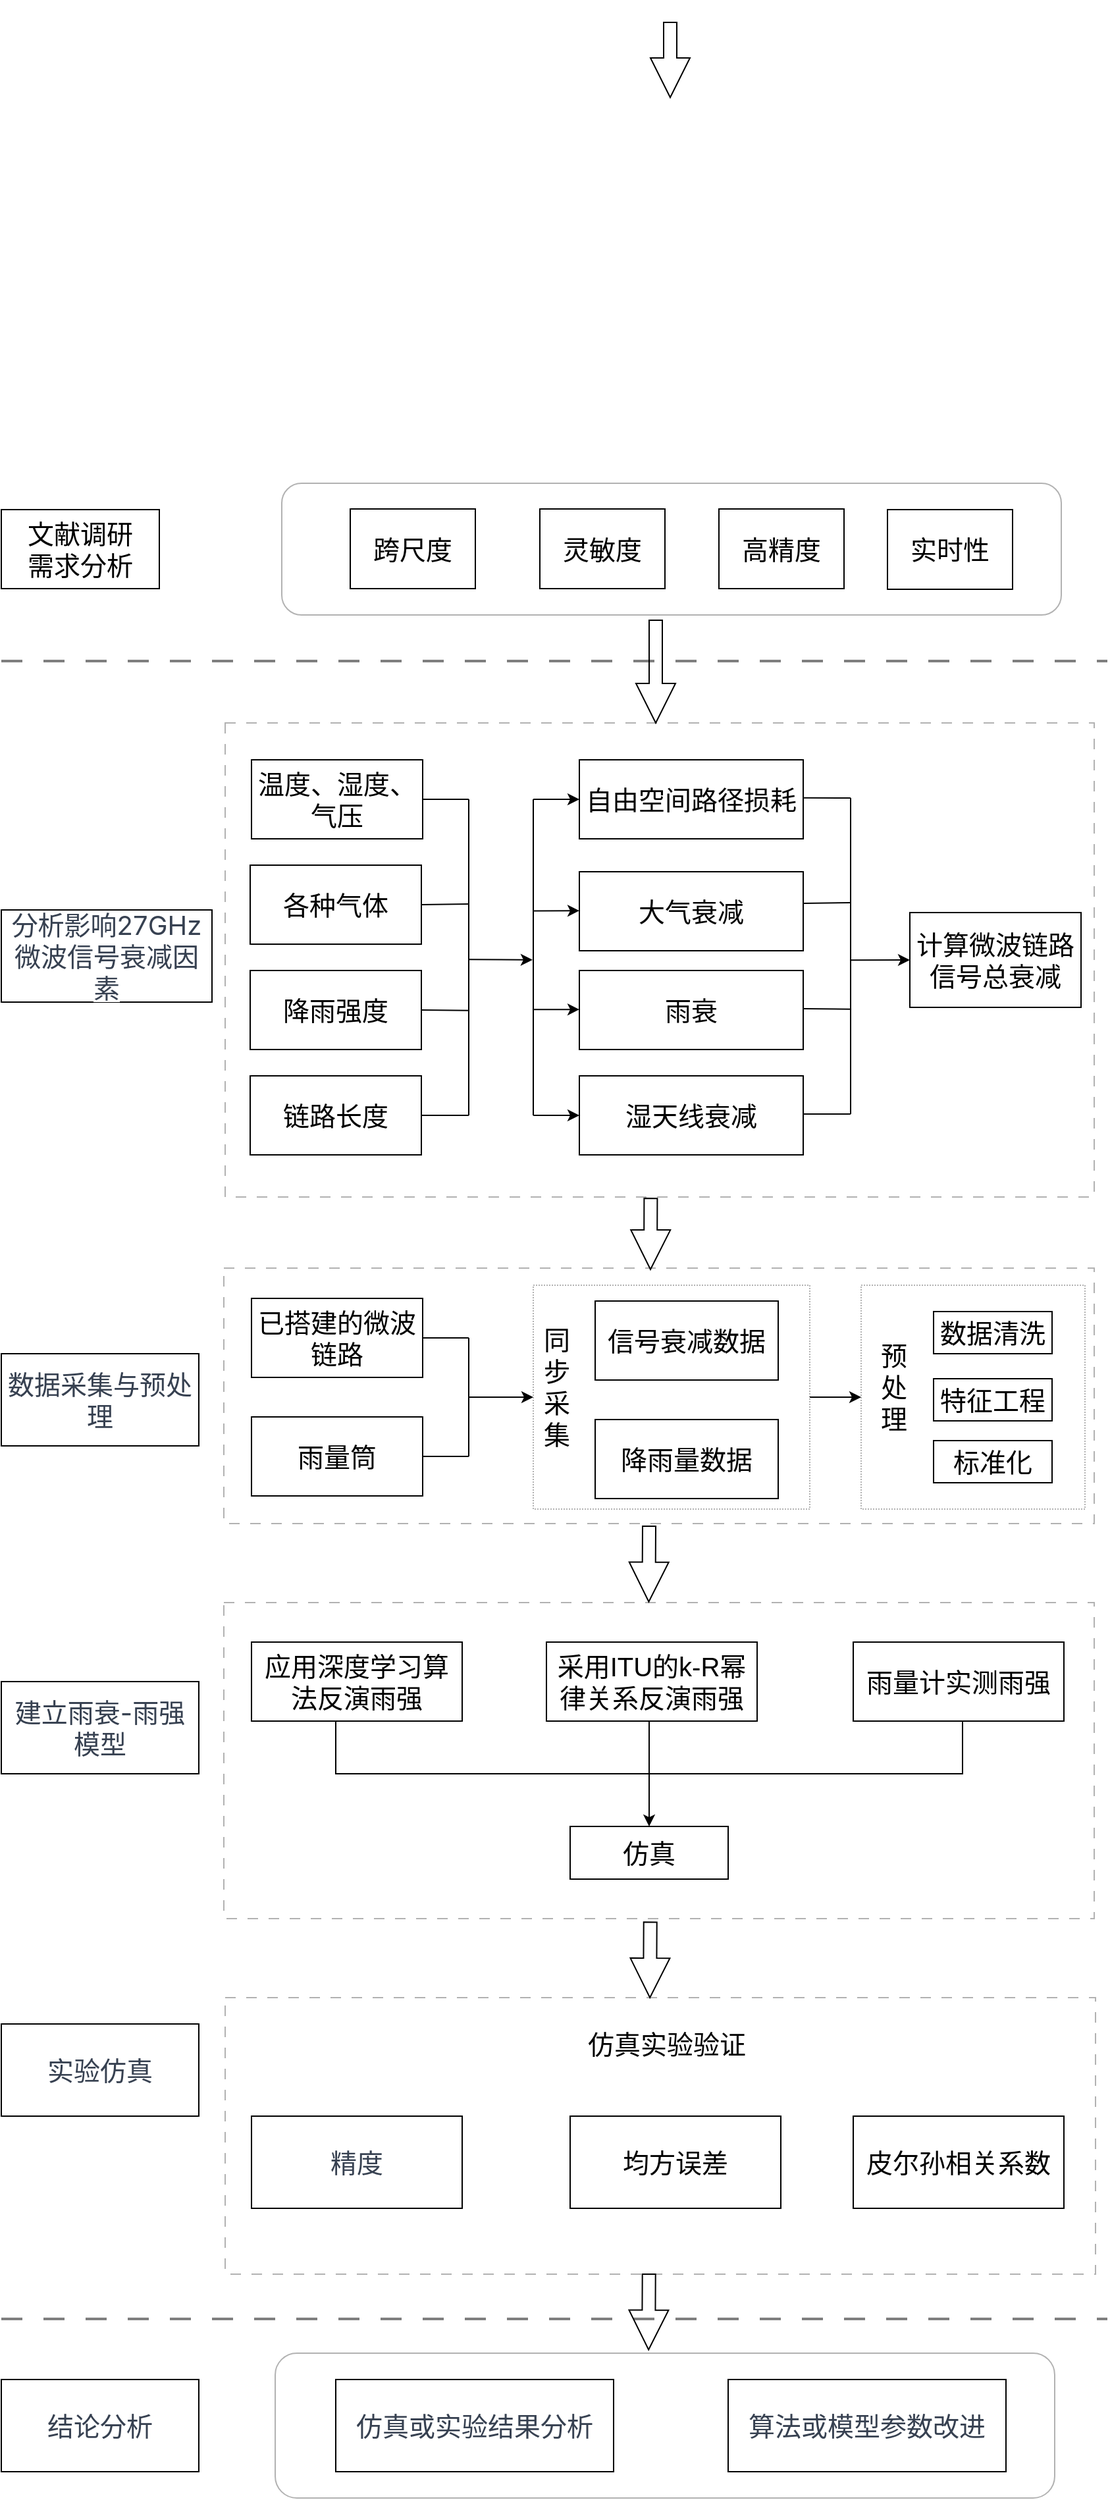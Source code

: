 <mxfile version="24.5.4" type="github">
  <diagram name="第 1 页" id="vz4i3LhELy7wU1bM7fb8">
    <mxGraphModel dx="1500" dy="1976" grid="1" gridSize="10" guides="1" tooltips="1" connect="1" arrows="1" fold="1" page="1" pageScale="1" pageWidth="827" pageHeight="1169" math="0" shadow="0">
      <root>
        <mxCell id="0" />
        <mxCell id="1" parent="0" />
        <mxCell id="u5NkH72IfdMpRJPFfYtH-192" value="" style="rounded=1;whiteSpace=wrap;html=1;opacity=30;" vertex="1" parent="1">
          <mxGeometry x="373" y="-10" width="592" height="100" as="geometry" />
        </mxCell>
        <mxCell id="u5NkH72IfdMpRJPFfYtH-144" value="" style="rounded=0;whiteSpace=wrap;html=1;dashed=1;dashPattern=8 8;opacity=30;" vertex="1" parent="1">
          <mxGeometry x="329" y="840" width="661" height="240" as="geometry" />
        </mxCell>
        <mxCell id="u5NkH72IfdMpRJPFfYtH-136" value="" style="rounded=0;whiteSpace=wrap;html=1;dashed=1;dashPattern=8 8;opacity=30;" vertex="1" parent="1">
          <mxGeometry x="329" y="586" width="661" height="194" as="geometry" />
        </mxCell>
        <mxCell id="u5NkH72IfdMpRJPFfYtH-1" value="&lt;font style=&quot;font-size: 20px;&quot;&gt;文献调研&lt;/font&gt;&lt;div style=&quot;font-size: 20px;&quot;&gt;需求分析&lt;/div&gt;" style="whiteSpace=wrap;html=1;" vertex="1" parent="1">
          <mxGeometry x="160" y="10" width="120" height="60" as="geometry" />
        </mxCell>
        <mxCell id="u5NkH72IfdMpRJPFfYtH-9" value="" style="rounded=0;whiteSpace=wrap;html=1;dashed=1;dashPattern=8 8;opacity=30;" vertex="1" parent="1">
          <mxGeometry x="330" y="172" width="660" height="360" as="geometry" />
        </mxCell>
        <mxCell id="u5NkH72IfdMpRJPFfYtH-13" value="" style="line;strokeWidth=2;html=1;perimeter=backbonePerimeter;points=[];outlineConnect=0;opacity=50;dashed=1;dashPattern=8 8;" vertex="1" parent="1">
          <mxGeometry x="160" y="120" width="840" height="10" as="geometry" />
        </mxCell>
        <mxCell id="u5NkH72IfdMpRJPFfYtH-42" value="&lt;span style=&quot;color: rgb(55, 65, 81); font-family: -apple-system, BlinkMacSystemFont, Inter, ui-sans-serif, system-ui, &amp;quot;Segoe UI&amp;quot;, Roboto, Ubuntu, Cantarell, &amp;quot;Noto Sans&amp;quot;, sans-serif, &amp;quot;Helvetica Neue&amp;quot;, Arial, &amp;quot;Apple Color Emoji&amp;quot;, &amp;quot;Segoe UI Emoji&amp;quot;, &amp;quot;Segoe UI Symbol&amp;quot;, &amp;quot;Noto Color Emoji&amp;quot;; text-align: start; white-space-collapse: preserve-breaks; background-color: rgb(255, 255, 255);&quot;&gt;&lt;font style=&quot;font-size: 20px;&quot;&gt;分析影响27GHz微波信号衰减因素&lt;/font&gt;&lt;/span&gt;" style="whiteSpace=wrap;html=1;" vertex="1" parent="1">
          <mxGeometry x="160" y="314" width="160" height="70" as="geometry" />
        </mxCell>
        <mxCell id="u5NkH72IfdMpRJPFfYtH-47" value="&lt;font style=&quot;font-size: 20px;&quot;&gt;温度、湿度、气压&lt;/font&gt;" style="rounded=0;whiteSpace=wrap;html=1;" vertex="1" parent="1">
          <mxGeometry x="350" y="200" width="130" height="60" as="geometry" />
        </mxCell>
        <mxCell id="u5NkH72IfdMpRJPFfYtH-51" value="&lt;span style=&quot;font-size: 20px;&quot;&gt;各种气体&lt;/span&gt;" style="rounded=0;whiteSpace=wrap;html=1;" vertex="1" parent="1">
          <mxGeometry x="349" y="280" width="130" height="60" as="geometry" />
        </mxCell>
        <mxCell id="u5NkH72IfdMpRJPFfYtH-52" value="&lt;span style=&quot;font-size: 20px;&quot;&gt;降雨强度&lt;/span&gt;" style="rounded=0;whiteSpace=wrap;html=1;" vertex="1" parent="1">
          <mxGeometry x="349" y="360" width="130" height="60" as="geometry" />
        </mxCell>
        <mxCell id="u5NkH72IfdMpRJPFfYtH-53" value="&lt;span style=&quot;font-size: 20px;&quot;&gt;链路长度&lt;/span&gt;" style="rounded=0;whiteSpace=wrap;html=1;" vertex="1" parent="1">
          <mxGeometry x="349" y="440" width="130" height="60" as="geometry" />
        </mxCell>
        <mxCell id="u5NkH72IfdMpRJPFfYtH-54" value="" style="line;strokeWidth=1;direction=south;html=1;" vertex="1" parent="1">
          <mxGeometry x="510" y="230" width="10" height="240" as="geometry" />
        </mxCell>
        <mxCell id="u5NkH72IfdMpRJPFfYtH-59" value="" style="endArrow=none;html=1;rounded=0;exitX=1;exitY=0.5;exitDx=0;exitDy=0;entryX=0;entryY=0.5;entryDx=0;entryDy=0;entryPerimeter=0;" edge="1" parent="1" source="u5NkH72IfdMpRJPFfYtH-47" target="u5NkH72IfdMpRJPFfYtH-54">
          <mxGeometry width="50" height="50" relative="1" as="geometry">
            <mxPoint x="530" y="350" as="sourcePoint" />
            <mxPoint x="580" y="300" as="targetPoint" />
          </mxGeometry>
        </mxCell>
        <mxCell id="u5NkH72IfdMpRJPFfYtH-60" value="" style="endArrow=none;html=1;rounded=0;exitX=1;exitY=0.5;exitDx=0;exitDy=0;entryX=1;entryY=0.5;entryDx=0;entryDy=0;entryPerimeter=0;" edge="1" parent="1" source="u5NkH72IfdMpRJPFfYtH-53" target="u5NkH72IfdMpRJPFfYtH-54">
          <mxGeometry width="50" height="50" relative="1" as="geometry">
            <mxPoint x="530" y="350" as="sourcePoint" />
            <mxPoint x="580" y="300" as="targetPoint" />
          </mxGeometry>
        </mxCell>
        <mxCell id="u5NkH72IfdMpRJPFfYtH-61" value="" style="endArrow=none;html=1;rounded=0;exitX=1;exitY=0.5;exitDx=0;exitDy=0;entryX=0.668;entryY=0.446;entryDx=0;entryDy=0;entryPerimeter=0;" edge="1" parent="1" source="u5NkH72IfdMpRJPFfYtH-52" target="u5NkH72IfdMpRJPFfYtH-54">
          <mxGeometry width="50" height="50" relative="1" as="geometry">
            <mxPoint x="489" y="480" as="sourcePoint" />
            <mxPoint x="550" y="390" as="targetPoint" />
          </mxGeometry>
        </mxCell>
        <mxCell id="u5NkH72IfdMpRJPFfYtH-62" value="" style="endArrow=none;html=1;rounded=0;exitX=1;exitY=0.5;exitDx=0;exitDy=0;entryX=0.331;entryY=0.492;entryDx=0;entryDy=0;entryPerimeter=0;" edge="1" parent="1" source="u5NkH72IfdMpRJPFfYtH-51" target="u5NkH72IfdMpRJPFfYtH-54">
          <mxGeometry width="50" height="50" relative="1" as="geometry">
            <mxPoint x="510" y="390" as="sourcePoint" />
            <mxPoint x="554" y="310" as="targetPoint" />
          </mxGeometry>
        </mxCell>
        <mxCell id="u5NkH72IfdMpRJPFfYtH-65" value="" style="endArrow=classic;html=1;rounded=0;exitX=0.507;exitY=0.464;exitDx=0;exitDy=0;exitPerimeter=0;entryX=0.508;entryY=0.554;entryDx=0;entryDy=0;entryPerimeter=0;" edge="1" parent="1" source="u5NkH72IfdMpRJPFfYtH-54" target="u5NkH72IfdMpRJPFfYtH-66">
          <mxGeometry width="50" height="50" relative="1" as="geometry">
            <mxPoint x="560" y="300" as="sourcePoint" />
            <mxPoint x="610" y="250" as="targetPoint" />
          </mxGeometry>
        </mxCell>
        <mxCell id="u5NkH72IfdMpRJPFfYtH-66" value="" style="line;strokeWidth=1;direction=south;html=1;" vertex="1" parent="1">
          <mxGeometry x="559" y="230" width="10" height="240" as="geometry" />
        </mxCell>
        <mxCell id="u5NkH72IfdMpRJPFfYtH-69" value="" style="endArrow=classic;html=1;rounded=0;exitX=0;exitY=0.5;exitDx=0;exitDy=0;exitPerimeter=0;entryX=0;entryY=0.5;entryDx=0;entryDy=0;" edge="1" parent="1" source="u5NkH72IfdMpRJPFfYtH-66" target="u5NkH72IfdMpRJPFfYtH-70">
          <mxGeometry width="50" height="50" relative="1" as="geometry">
            <mxPoint x="629" y="390" as="sourcePoint" />
            <mxPoint x="679" y="340" as="targetPoint" />
          </mxGeometry>
        </mxCell>
        <mxCell id="u5NkH72IfdMpRJPFfYtH-70" value="&lt;span style=&quot;font-size: 20px;&quot;&gt;自由空间路径损耗&lt;/span&gt;" style="rounded=0;whiteSpace=wrap;html=1;" vertex="1" parent="1">
          <mxGeometry x="599" y="200" width="170" height="60" as="geometry" />
        </mxCell>
        <mxCell id="u5NkH72IfdMpRJPFfYtH-72" value="&lt;span style=&quot;font-size: 20px;&quot;&gt;湿天线衰减&lt;/span&gt;" style="rounded=0;whiteSpace=wrap;html=1;" vertex="1" parent="1">
          <mxGeometry x="599" y="440" width="170" height="60" as="geometry" />
        </mxCell>
        <mxCell id="u5NkH72IfdMpRJPFfYtH-73" value="&lt;span style=&quot;font-size: 20px;&quot;&gt;大气衰减&lt;/span&gt;" style="rounded=0;whiteSpace=wrap;html=1;" vertex="1" parent="1">
          <mxGeometry x="599" y="285" width="170" height="60" as="geometry" />
        </mxCell>
        <mxCell id="u5NkH72IfdMpRJPFfYtH-74" value="&lt;span style=&quot;font-size: 20px;&quot;&gt;雨衰&lt;/span&gt;" style="rounded=0;whiteSpace=wrap;html=1;" vertex="1" parent="1">
          <mxGeometry x="599" y="360" width="170" height="60" as="geometry" />
        </mxCell>
        <mxCell id="u5NkH72IfdMpRJPFfYtH-75" value="" style="endArrow=classic;html=1;rounded=0;entryX=0;entryY=0.5;entryDx=0;entryDy=0;exitX=1;exitY=0.5;exitDx=0;exitDy=0;exitPerimeter=0;" edge="1" parent="1" source="u5NkH72IfdMpRJPFfYtH-66">
          <mxGeometry width="50" height="50" relative="1" as="geometry">
            <mxPoint x="569" y="470" as="sourcePoint" />
            <mxPoint x="599" y="470" as="targetPoint" />
          </mxGeometry>
        </mxCell>
        <mxCell id="u5NkH72IfdMpRJPFfYtH-77" value="" style="endArrow=classic;html=1;rounded=0;exitX=0.353;exitY=0.523;exitDx=0;exitDy=0;exitPerimeter=0;entryX=0;entryY=0.5;entryDx=0;entryDy=0;" edge="1" parent="1" source="u5NkH72IfdMpRJPFfYtH-66">
          <mxGeometry width="50" height="50" relative="1" as="geometry">
            <mxPoint x="544" y="314.58" as="sourcePoint" />
            <mxPoint x="599" y="314.58" as="targetPoint" />
          </mxGeometry>
        </mxCell>
        <mxCell id="u5NkH72IfdMpRJPFfYtH-82" value="" style="endArrow=classic;html=1;rounded=0;exitX=0.665;exitY=0.554;exitDx=0;exitDy=0;exitPerimeter=0;entryX=0;entryY=0.5;entryDx=0;entryDy=0;" edge="1" parent="1" source="u5NkH72IfdMpRJPFfYtH-66">
          <mxGeometry width="50" height="50" relative="1" as="geometry">
            <mxPoint x="544" y="389.58" as="sourcePoint" />
            <mxPoint x="599" y="389.58" as="targetPoint" />
          </mxGeometry>
        </mxCell>
        <mxCell id="u5NkH72IfdMpRJPFfYtH-89" value="" style="line;strokeWidth=1;direction=south;html=1;" vertex="1" parent="1">
          <mxGeometry x="800" y="229" width="10" height="240" as="geometry" />
        </mxCell>
        <mxCell id="u5NkH72IfdMpRJPFfYtH-90" value="" style="endArrow=none;html=1;rounded=0;entryX=0;entryY=0.5;entryDx=0;entryDy=0;entryPerimeter=0;exitX=1.001;exitY=0.482;exitDx=0;exitDy=0;exitPerimeter=0;" edge="1" parent="1" target="u5NkH72IfdMpRJPFfYtH-89" source="u5NkH72IfdMpRJPFfYtH-70">
          <mxGeometry width="50" height="50" relative="1" as="geometry">
            <mxPoint x="770" y="229" as="sourcePoint" />
            <mxPoint x="870" y="299" as="targetPoint" />
          </mxGeometry>
        </mxCell>
        <mxCell id="u5NkH72IfdMpRJPFfYtH-91" value="" style="endArrow=none;html=1;rounded=0;exitX=1;exitY=0.5;exitDx=0;exitDy=0;entryX=1;entryY=0.5;entryDx=0;entryDy=0;entryPerimeter=0;" edge="1" parent="1" target="u5NkH72IfdMpRJPFfYtH-89">
          <mxGeometry width="50" height="50" relative="1" as="geometry">
            <mxPoint x="769" y="469" as="sourcePoint" />
            <mxPoint x="870" y="299" as="targetPoint" />
          </mxGeometry>
        </mxCell>
        <mxCell id="u5NkH72IfdMpRJPFfYtH-92" value="" style="endArrow=none;html=1;rounded=0;exitX=1;exitY=0.5;exitDx=0;exitDy=0;entryX=0.668;entryY=0.446;entryDx=0;entryDy=0;entryPerimeter=0;" edge="1" parent="1" target="u5NkH72IfdMpRJPFfYtH-89">
          <mxGeometry width="50" height="50" relative="1" as="geometry">
            <mxPoint x="769" y="389" as="sourcePoint" />
            <mxPoint x="840" y="389" as="targetPoint" />
          </mxGeometry>
        </mxCell>
        <mxCell id="u5NkH72IfdMpRJPFfYtH-93" value="" style="endArrow=none;html=1;rounded=0;entryX=0.331;entryY=0.492;entryDx=0;entryDy=0;entryPerimeter=0;" edge="1" parent="1" target="u5NkH72IfdMpRJPFfYtH-89">
          <mxGeometry width="50" height="50" relative="1" as="geometry">
            <mxPoint x="769" y="309" as="sourcePoint" />
            <mxPoint x="844" y="309" as="targetPoint" />
          </mxGeometry>
        </mxCell>
        <mxCell id="u5NkH72IfdMpRJPFfYtH-97" value="" style="endArrow=classic;html=1;rounded=0;exitX=0.513;exitY=0.517;exitDx=0;exitDy=0;exitPerimeter=0;entryX=0;entryY=0.5;entryDx=0;entryDy=0;" edge="1" parent="1" source="u5NkH72IfdMpRJPFfYtH-89" target="u5NkH72IfdMpRJPFfYtH-98">
          <mxGeometry width="50" height="50" relative="1" as="geometry">
            <mxPoint x="806" y="352" as="sourcePoint" />
            <mxPoint x="850" y="352" as="targetPoint" />
          </mxGeometry>
        </mxCell>
        <mxCell id="u5NkH72IfdMpRJPFfYtH-98" value="&lt;font style=&quot;font-size: 20px;&quot;&gt;计算微波链路信号总衰减&lt;/font&gt;" style="rounded=0;whiteSpace=wrap;html=1;" vertex="1" parent="1">
          <mxGeometry x="850" y="316" width="130" height="72" as="geometry" />
        </mxCell>
        <mxCell id="u5NkH72IfdMpRJPFfYtH-102" value="&lt;font style=&quot;font-size: 20px;&quot;&gt;&lt;font style=&quot;font-size: 20px;&quot;&gt;跨尺&lt;/font&gt;度&lt;/font&gt;" style="whiteSpace=wrap;html=1;" vertex="1" parent="1">
          <mxGeometry x="425" y="9.5" width="95" height="60.5" as="geometry" />
        </mxCell>
        <mxCell id="u5NkH72IfdMpRJPFfYtH-106" value="&lt;span style=&quot;font-size: 20px;&quot;&gt;已搭建的微波链路&lt;/span&gt;" style="rounded=0;whiteSpace=wrap;html=1;" vertex="1" parent="1">
          <mxGeometry x="350" y="609" width="130" height="60" as="geometry" />
        </mxCell>
        <mxCell id="u5NkH72IfdMpRJPFfYtH-107" value="&lt;span style=&quot;font-size: 20px;&quot;&gt;雨量筒&lt;/span&gt;" style="rounded=0;whiteSpace=wrap;html=1;" vertex="1" parent="1">
          <mxGeometry x="350" y="699" width="130" height="60" as="geometry" />
        </mxCell>
        <mxCell id="u5NkH72IfdMpRJPFfYtH-108" value="" style="line;strokeWidth=1;direction=south;html=1;" vertex="1" parent="1">
          <mxGeometry x="510" y="639" width="10" height="90" as="geometry" />
        </mxCell>
        <mxCell id="u5NkH72IfdMpRJPFfYtH-110" value="" style="endArrow=none;html=1;rounded=0;entryX=1;entryY=0.5;entryDx=0;entryDy=0;exitX=0;exitY=0.5;exitDx=0;exitDy=0;exitPerimeter=0;" edge="1" parent="1" source="u5NkH72IfdMpRJPFfYtH-108" target="u5NkH72IfdMpRJPFfYtH-106">
          <mxGeometry width="50" height="50" relative="1" as="geometry">
            <mxPoint x="525" y="649" as="sourcePoint" />
            <mxPoint x="680" y="439" as="targetPoint" />
          </mxGeometry>
        </mxCell>
        <mxCell id="u5NkH72IfdMpRJPFfYtH-111" value="" style="endArrow=none;html=1;rounded=0;entryX=1;entryY=0.5;entryDx=0;entryDy=0;exitX=1;exitY=0.5;exitDx=0;exitDy=0;exitPerimeter=0;" edge="1" parent="1" source="u5NkH72IfdMpRJPFfYtH-108" target="u5NkH72IfdMpRJPFfYtH-107">
          <mxGeometry width="50" height="50" relative="1" as="geometry">
            <mxPoint x="535" y="649" as="sourcePoint" />
            <mxPoint x="490" y="649" as="targetPoint" />
          </mxGeometry>
        </mxCell>
        <mxCell id="u5NkH72IfdMpRJPFfYtH-112" value="" style="endArrow=classic;html=1;rounded=0;entryX=0;entryY=0.5;entryDx=0;entryDy=0;exitX=0.5;exitY=0.467;exitDx=0;exitDy=0;exitPerimeter=0;" edge="1" parent="1" source="u5NkH72IfdMpRJPFfYtH-108" target="u5NkH72IfdMpRJPFfYtH-118">
          <mxGeometry width="50" height="50" relative="1" as="geometry">
            <mxPoint x="515" y="682" as="sourcePoint" />
            <mxPoint x="564.4" y="681.84" as="targetPoint" />
          </mxGeometry>
        </mxCell>
        <mxCell id="u5NkH72IfdMpRJPFfYtH-118" value="" style="rounded=0;whiteSpace=wrap;html=1;dashed=1;dashPattern=1 1;opacity=30;" vertex="1" parent="1">
          <mxGeometry x="564" y="599" width="210" height="170" as="geometry" />
        </mxCell>
        <mxCell id="u5NkH72IfdMpRJPFfYtH-116" value="&lt;span style=&quot;font-size: 20px;&quot;&gt;信号衰减数据&lt;/span&gt;" style="rounded=0;whiteSpace=wrap;html=1;" vertex="1" parent="1">
          <mxGeometry x="611" y="611" width="139" height="60" as="geometry" />
        </mxCell>
        <mxCell id="u5NkH72IfdMpRJPFfYtH-117" value="&lt;span style=&quot;font-size: 20px;&quot;&gt;降雨量数据&lt;/span&gt;" style="rounded=0;whiteSpace=wrap;html=1;" vertex="1" parent="1">
          <mxGeometry x="611" y="701" width="139" height="60" as="geometry" />
        </mxCell>
        <mxCell id="u5NkH72IfdMpRJPFfYtH-119" value="&lt;font style=&quot;font-size: 20px;&quot;&gt;同步采集&lt;/font&gt;" style="text;html=1;align=center;verticalAlign=middle;whiteSpace=wrap;rounded=0;" vertex="1" parent="1">
          <mxGeometry x="577" y="621" width="10" height="110" as="geometry" />
        </mxCell>
        <mxCell id="u5NkH72IfdMpRJPFfYtH-121" value="" style="rounded=0;whiteSpace=wrap;html=1;dashed=1;dashPattern=1 1;opacity=30;" vertex="1" parent="1">
          <mxGeometry x="813" y="599" width="170" height="170" as="geometry" />
        </mxCell>
        <mxCell id="u5NkH72IfdMpRJPFfYtH-125" value="" style="endArrow=classic;html=1;rounded=0;entryX=0;entryY=0.5;entryDx=0;entryDy=0;exitX=1;exitY=0.5;exitDx=0;exitDy=0;" edge="1" parent="1" source="u5NkH72IfdMpRJPFfYtH-118" target="u5NkH72IfdMpRJPFfYtH-121">
          <mxGeometry width="50" height="50" relative="1" as="geometry">
            <mxPoint x="780" y="684" as="sourcePoint" />
            <mxPoint x="810" y="684" as="targetPoint" />
          </mxGeometry>
        </mxCell>
        <mxCell id="u5NkH72IfdMpRJPFfYtH-132" value="&lt;span style=&quot;font-size: 20px;&quot;&gt;预处理&lt;/span&gt;" style="text;html=1;align=center;verticalAlign=middle;whiteSpace=wrap;rounded=0;" vertex="1" parent="1">
          <mxGeometry x="833" y="621" width="10" height="110" as="geometry" />
        </mxCell>
        <mxCell id="u5NkH72IfdMpRJPFfYtH-133" value="&lt;span style=&quot;font-size: 20px;&quot;&gt;数据清洗&lt;/span&gt;" style="rounded=0;whiteSpace=wrap;html=1;" vertex="1" parent="1">
          <mxGeometry x="868" y="619" width="90" height="32" as="geometry" />
        </mxCell>
        <mxCell id="u5NkH72IfdMpRJPFfYtH-134" value="&lt;span style=&quot;font-size: 20px;&quot;&gt;特征工程&lt;/span&gt;" style="rounded=0;whiteSpace=wrap;html=1;" vertex="1" parent="1">
          <mxGeometry x="868" y="670" width="90" height="32" as="geometry" />
        </mxCell>
        <mxCell id="u5NkH72IfdMpRJPFfYtH-135" value="&lt;span style=&quot;font-size: 20px;&quot;&gt;标准化&lt;/span&gt;" style="rounded=0;whiteSpace=wrap;html=1;" vertex="1" parent="1">
          <mxGeometry x="868" y="717" width="90" height="32" as="geometry" />
        </mxCell>
        <mxCell id="u5NkH72IfdMpRJPFfYtH-140" value="" style="endArrow=none;html=1;rounded=0;shape=arrow;exitX=0.52;exitY=1.003;exitDx=0;exitDy=0;exitPerimeter=0;" edge="1" parent="1">
          <mxGeometry width="50" height="50" relative="1" as="geometry">
            <mxPoint x="653.2" y="533.08" as="sourcePoint" />
            <mxPoint x="653" y="587" as="targetPoint" />
          </mxGeometry>
        </mxCell>
        <mxCell id="u5NkH72IfdMpRJPFfYtH-142" value="&lt;div style=&quot;&quot;&gt;&lt;font face=&quot;-apple-system, BlinkMacSystemFont, Inter, ui-sans-serif, system-ui, Segoe UI, Roboto, Ubuntu, Cantarell, Noto Sans, sans-serif, Helvetica Neue, Arial, Apple Color Emoji, Segoe UI Emoji, Segoe UI Symbol, Noto Color Emoji&quot; color=&quot;#374151&quot;&gt;&lt;span style=&quot;font-size: 20px; white-space-collapse: preserve-breaks; background-color: rgb(255, 255, 255);&quot;&gt;数据采集与预处理&lt;/span&gt;&lt;/font&gt;&lt;/div&gt;" style="whiteSpace=wrap;html=1;align=center;" vertex="1" parent="1">
          <mxGeometry x="160" y="651" width="150" height="70" as="geometry" />
        </mxCell>
        <mxCell id="u5NkH72IfdMpRJPFfYtH-143" value="&lt;div style=&quot;&quot;&gt;&lt;font face=&quot;-apple-system, BlinkMacSystemFont, Inter, ui-sans-serif, system-ui, Segoe UI, Roboto, Ubuntu, Cantarell, Noto Sans, sans-serif, Helvetica Neue, Arial, Apple Color Emoji, Segoe UI Emoji, Segoe UI Symbol, Noto Color Emoji&quot; color=&quot;#374151&quot;&gt;&lt;span style=&quot;font-size: 20px; white-space-collapse: preserve-breaks; background-color: rgb(255, 255, 255);&quot;&gt;建立雨衰-雨强模型&lt;/span&gt;&lt;/font&gt;&lt;/div&gt;" style="whiteSpace=wrap;html=1;align=center;" vertex="1" parent="1">
          <mxGeometry x="160" y="900" width="150" height="70" as="geometry" />
        </mxCell>
        <mxCell id="u5NkH72IfdMpRJPFfYtH-145" value="&lt;span style=&quot;font-size: 20px;&quot;&gt;应用深度学习算法反演雨强&lt;/span&gt;" style="rounded=0;whiteSpace=wrap;html=1;" vertex="1" parent="1">
          <mxGeometry x="350" y="870" width="160" height="60" as="geometry" />
        </mxCell>
        <mxCell id="u5NkH72IfdMpRJPFfYtH-148" value="&lt;span style=&quot;font-size: 20px;&quot;&gt;采用ITU的k-R幂律关系反演雨强&lt;/span&gt;" style="rounded=0;whiteSpace=wrap;html=1;" vertex="1" parent="1">
          <mxGeometry x="574" y="870" width="160" height="60" as="geometry" />
        </mxCell>
        <mxCell id="u5NkH72IfdMpRJPFfYtH-149" value="&lt;span style=&quot;font-size: 20px;&quot;&gt;雨量计实测雨强&lt;/span&gt;" style="rounded=0;whiteSpace=wrap;html=1;" vertex="1" parent="1">
          <mxGeometry x="807" y="870" width="160" height="60" as="geometry" />
        </mxCell>
        <mxCell id="u5NkH72IfdMpRJPFfYtH-150" value="" style="shape=partialRectangle;whiteSpace=wrap;html=1;bottom=1;right=1;left=1;top=0;fillColor=none;routingCenterX=-0.5;" vertex="1" parent="1">
          <mxGeometry x="414" y="930" width="476" height="40" as="geometry" />
        </mxCell>
        <mxCell id="u5NkH72IfdMpRJPFfYtH-151" value="&lt;span style=&quot;font-size: 20px;&quot;&gt;仿真&lt;/span&gt;" style="rounded=0;whiteSpace=wrap;html=1;" vertex="1" parent="1">
          <mxGeometry x="592" y="1010" width="120" height="40" as="geometry" />
        </mxCell>
        <mxCell id="u5NkH72IfdMpRJPFfYtH-154" value="" style="endArrow=classic;html=1;rounded=0;exitX=0.5;exitY=0;exitDx=0;exitDy=0;" edge="1" parent="1" source="u5NkH72IfdMpRJPFfYtH-150" target="u5NkH72IfdMpRJPFfYtH-151">
          <mxGeometry width="50" height="50" relative="1" as="geometry">
            <mxPoint x="750" y="1055" as="sourcePoint" />
            <mxPoint x="800" y="1005" as="targetPoint" />
          </mxGeometry>
        </mxCell>
        <mxCell id="u5NkH72IfdMpRJPFfYtH-161" value="" style="endArrow=none;html=1;rounded=0;shape=arrow;exitX=0.52;exitY=1.003;exitDx=0;exitDy=0;exitPerimeter=0;entryX=0.52;entryY=-0.007;entryDx=0;entryDy=0;entryPerimeter=0;" edge="1" parent="1">
          <mxGeometry width="50" height="50" relative="1" as="geometry">
            <mxPoint x="652" y="782" as="sourcePoint" />
            <mxPoint x="651.72" y="839.32" as="targetPoint" />
          </mxGeometry>
        </mxCell>
        <mxCell id="u5NkH72IfdMpRJPFfYtH-170" value="" style="endArrow=none;html=1;rounded=0;shape=arrow;" edge="1" parent="1">
          <mxGeometry width="50" height="50" relative="1" as="geometry">
            <mxPoint x="657" y="94" as="sourcePoint" />
            <mxPoint x="657" y="172" as="targetPoint" />
          </mxGeometry>
        </mxCell>
        <mxCell id="u5NkH72IfdMpRJPFfYtH-172" value="&lt;div style=&quot;&quot;&gt;&lt;font face=&quot;-apple-system, BlinkMacSystemFont, Inter, ui-sans-serif, system-ui, Segoe UI, Roboto, Ubuntu, Cantarell, Noto Sans, sans-serif, Helvetica Neue, Arial, Apple Color Emoji, Segoe UI Emoji, Segoe UI Symbol, Noto Color Emoji&quot; color=&quot;#374151&quot;&gt;&lt;span style=&quot;font-size: 20px; white-space-collapse: preserve-breaks; background-color: rgb(255, 255, 255);&quot;&gt;实验仿真&lt;/span&gt;&lt;/font&gt;&lt;/div&gt;" style="whiteSpace=wrap;html=1;align=center;" vertex="1" parent="1">
          <mxGeometry x="160" y="1160" width="150" height="70" as="geometry" />
        </mxCell>
        <mxCell id="u5NkH72IfdMpRJPFfYtH-173" value="" style="rounded=0;whiteSpace=wrap;html=1;dashed=1;dashPattern=8 8;opacity=30;" vertex="1" parent="1">
          <mxGeometry x="330" y="1140" width="661" height="210" as="geometry" />
        </mxCell>
        <mxCell id="u5NkH72IfdMpRJPFfYtH-176" value="" style="endArrow=none;html=1;rounded=0;shape=arrow;exitX=0.52;exitY=1.003;exitDx=0;exitDy=0;exitPerimeter=0;entryX=0.52;entryY=-0.007;entryDx=0;entryDy=0;entryPerimeter=0;" edge="1" parent="1">
          <mxGeometry width="50" height="50" relative="1" as="geometry">
            <mxPoint x="668" y="-360" as="sourcePoint" />
            <mxPoint x="668" y="-303" as="targetPoint" />
          </mxGeometry>
        </mxCell>
        <mxCell id="u5NkH72IfdMpRJPFfYtH-182" value="&lt;font style=&quot;font-size: 20px;&quot;&gt;仿真实验验证&lt;/font&gt;" style="text;html=1;align=center;verticalAlign=middle;whiteSpace=wrap;rounded=0;" vertex="1" parent="1">
          <mxGeometry x="574" y="1160" width="183" height="30" as="geometry" />
        </mxCell>
        <mxCell id="u5NkH72IfdMpRJPFfYtH-183" value="&lt;div style=&quot;&quot;&gt;&lt;font face=&quot;-apple-system, BlinkMacSystemFont, Inter, ui-sans-serif, system-ui, Segoe UI, Roboto, Ubuntu, Cantarell, Noto Sans, sans-serif, Helvetica Neue, Arial, Apple Color Emoji, Segoe UI Emoji, Segoe UI Symbol, Noto Color Emoji&quot; color=&quot;#374151&quot;&gt;&lt;span style=&quot;font-size: 20px; white-space-collapse: preserve-breaks; background-color: rgb(255, 255, 255);&quot;&gt;精度&lt;/span&gt;&lt;/font&gt;&lt;/div&gt;" style="whiteSpace=wrap;html=1;align=center;" vertex="1" parent="1">
          <mxGeometry x="350" y="1230" width="160" height="70" as="geometry" />
        </mxCell>
        <mxCell id="u5NkH72IfdMpRJPFfYtH-184" value="&lt;font style=&quot;font-size: 20px;&quot;&gt;均方误差&lt;/font&gt;" style="whiteSpace=wrap;html=1;align=center;" vertex="1" parent="1">
          <mxGeometry x="592" y="1230" width="160" height="70" as="geometry" />
        </mxCell>
        <mxCell id="u5NkH72IfdMpRJPFfYtH-185" value="&lt;div style=&quot;text-align: start;&quot;&gt;&lt;font style=&quot;font-size: 20px;&quot;&gt;皮尔孙相关系数&lt;/font&gt;&lt;/div&gt;" style="whiteSpace=wrap;html=1;align=center;" vertex="1" parent="1">
          <mxGeometry x="807" y="1230" width="160" height="70" as="geometry" />
        </mxCell>
        <mxCell id="u5NkH72IfdMpRJPFfYtH-186" value="&lt;div style=&quot;&quot;&gt;&lt;font face=&quot;-apple-system, BlinkMacSystemFont, Inter, ui-sans-serif, system-ui, Segoe UI, Roboto, Ubuntu, Cantarell, Noto Sans, sans-serif, Helvetica Neue, Arial, Apple Color Emoji, Segoe UI Emoji, Segoe UI Symbol, Noto Color Emoji&quot; color=&quot;#374151&quot;&gt;&lt;span style=&quot;font-size: 20px; white-space-collapse: preserve-breaks; background-color: rgb(255, 255, 255);&quot;&gt;结论分析&lt;/span&gt;&lt;/font&gt;&lt;/div&gt;" style="whiteSpace=wrap;html=1;align=center;" vertex="1" parent="1">
          <mxGeometry x="160" y="1430" width="150" height="70" as="geometry" />
        </mxCell>
        <mxCell id="u5NkH72IfdMpRJPFfYtH-187" value="" style="line;strokeWidth=2;html=1;perimeter=backbonePerimeter;points=[];outlineConnect=0;opacity=50;dashed=1;dashPattern=8 8;" vertex="1" parent="1">
          <mxGeometry x="160" y="1379" width="840" height="10" as="geometry" />
        </mxCell>
        <mxCell id="u5NkH72IfdMpRJPFfYtH-188" value="" style="rounded=1;whiteSpace=wrap;html=1;opacity=30;" vertex="1" parent="1">
          <mxGeometry x="368" y="1410" width="592" height="110" as="geometry" />
        </mxCell>
        <mxCell id="u5NkH72IfdMpRJPFfYtH-189" value="&lt;div style=&quot;&quot;&gt;&lt;font face=&quot;-apple-system, BlinkMacSystemFont, Inter, ui-sans-serif, system-ui, Segoe UI, Roboto, Ubuntu, Cantarell, Noto Sans, sans-serif, Helvetica Neue, Arial, Apple Color Emoji, Segoe UI Emoji, Segoe UI Symbol, Noto Color Emoji&quot; color=&quot;#374151&quot;&gt;&lt;span style=&quot;font-size: 20px; white-space-collapse: preserve-breaks; background-color: rgb(255, 255, 255);&quot;&gt;仿真或实验结果分析&lt;/span&gt;&lt;/font&gt;&lt;/div&gt;" style="whiteSpace=wrap;html=1;align=center;" vertex="1" parent="1">
          <mxGeometry x="414" y="1430" width="211" height="70" as="geometry" />
        </mxCell>
        <mxCell id="u5NkH72IfdMpRJPFfYtH-191" value="&lt;div style=&quot;&quot;&gt;&lt;font face=&quot;-apple-system, BlinkMacSystemFont, Inter, ui-sans-serif, system-ui, Segoe UI, Roboto, Ubuntu, Cantarell, Noto Sans, sans-serif, Helvetica Neue, Arial, Apple Color Emoji, Segoe UI Emoji, Segoe UI Symbol, Noto Color Emoji&quot; color=&quot;#374151&quot;&gt;&lt;span style=&quot;font-size: 20px; white-space-collapse: preserve-breaks; background-color: rgb(255, 255, 255);&quot;&gt;算法或模型参数改进&lt;/span&gt;&lt;/font&gt;&lt;/div&gt;" style="whiteSpace=wrap;html=1;align=center;" vertex="1" parent="1">
          <mxGeometry x="712" y="1430" width="211" height="70" as="geometry" />
        </mxCell>
        <mxCell id="u5NkH72IfdMpRJPFfYtH-194" value="&lt;span style=&quot;font-size: 20px;&quot;&gt;灵敏度&lt;/span&gt;" style="whiteSpace=wrap;html=1;" vertex="1" parent="1">
          <mxGeometry x="569" y="9.5" width="95" height="60.5" as="geometry" />
        </mxCell>
        <mxCell id="u5NkH72IfdMpRJPFfYtH-195" value="&lt;span style=&quot;font-size: 20px;&quot;&gt;高精度&lt;/span&gt;" style="whiteSpace=wrap;html=1;" vertex="1" parent="1">
          <mxGeometry x="705" y="9.5" width="95" height="60.5" as="geometry" />
        </mxCell>
        <mxCell id="u5NkH72IfdMpRJPFfYtH-196" value="&lt;span style=&quot;font-size: 20px;&quot;&gt;实时性&lt;/span&gt;" style="whiteSpace=wrap;html=1;" vertex="1" parent="1">
          <mxGeometry x="833" y="10" width="95" height="60.5" as="geometry" />
        </mxCell>
        <mxCell id="u5NkH72IfdMpRJPFfYtH-197" value="" style="endArrow=none;html=1;rounded=0;shape=arrow;exitX=0.52;exitY=1.003;exitDx=0;exitDy=0;exitPerimeter=0;entryX=0.52;entryY=-0.007;entryDx=0;entryDy=0;entryPerimeter=0;" edge="1" parent="1">
          <mxGeometry width="50" height="50" relative="1" as="geometry">
            <mxPoint x="652.86" y="1082.68" as="sourcePoint" />
            <mxPoint x="652.58" y="1140.0" as="targetPoint" />
          </mxGeometry>
        </mxCell>
        <mxCell id="u5NkH72IfdMpRJPFfYtH-198" value="" style="endArrow=none;html=1;rounded=0;shape=arrow;exitX=0.52;exitY=1.003;exitDx=0;exitDy=0;exitPerimeter=0;entryX=0.52;entryY=-0.007;entryDx=0;entryDy=0;entryPerimeter=0;" edge="1" parent="1">
          <mxGeometry width="50" height="50" relative="1" as="geometry">
            <mxPoint x="651.86" y="1350" as="sourcePoint" />
            <mxPoint x="651.58" y="1407.32" as="targetPoint" />
          </mxGeometry>
        </mxCell>
      </root>
    </mxGraphModel>
  </diagram>
</mxfile>
